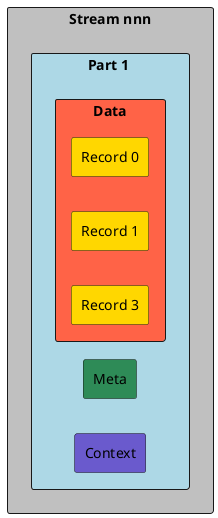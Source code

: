 @startuml
left to right direction

rectangle "Stream nnn" #Silver {
    rectangle "Part 1 " #LightBLue {
        rectangle "Data" #Tomato {
            rectangle "Record 0" #Gold {
            }
            rectangle "Record 1" #Gold {
            }
            rectangle "Record 3" #Gold {
            }
        }
        rectangle "Meta" #SeaGreen {
        }
        rectangle "Context" #SlateBlue {
        }
    }
}

@enduml

